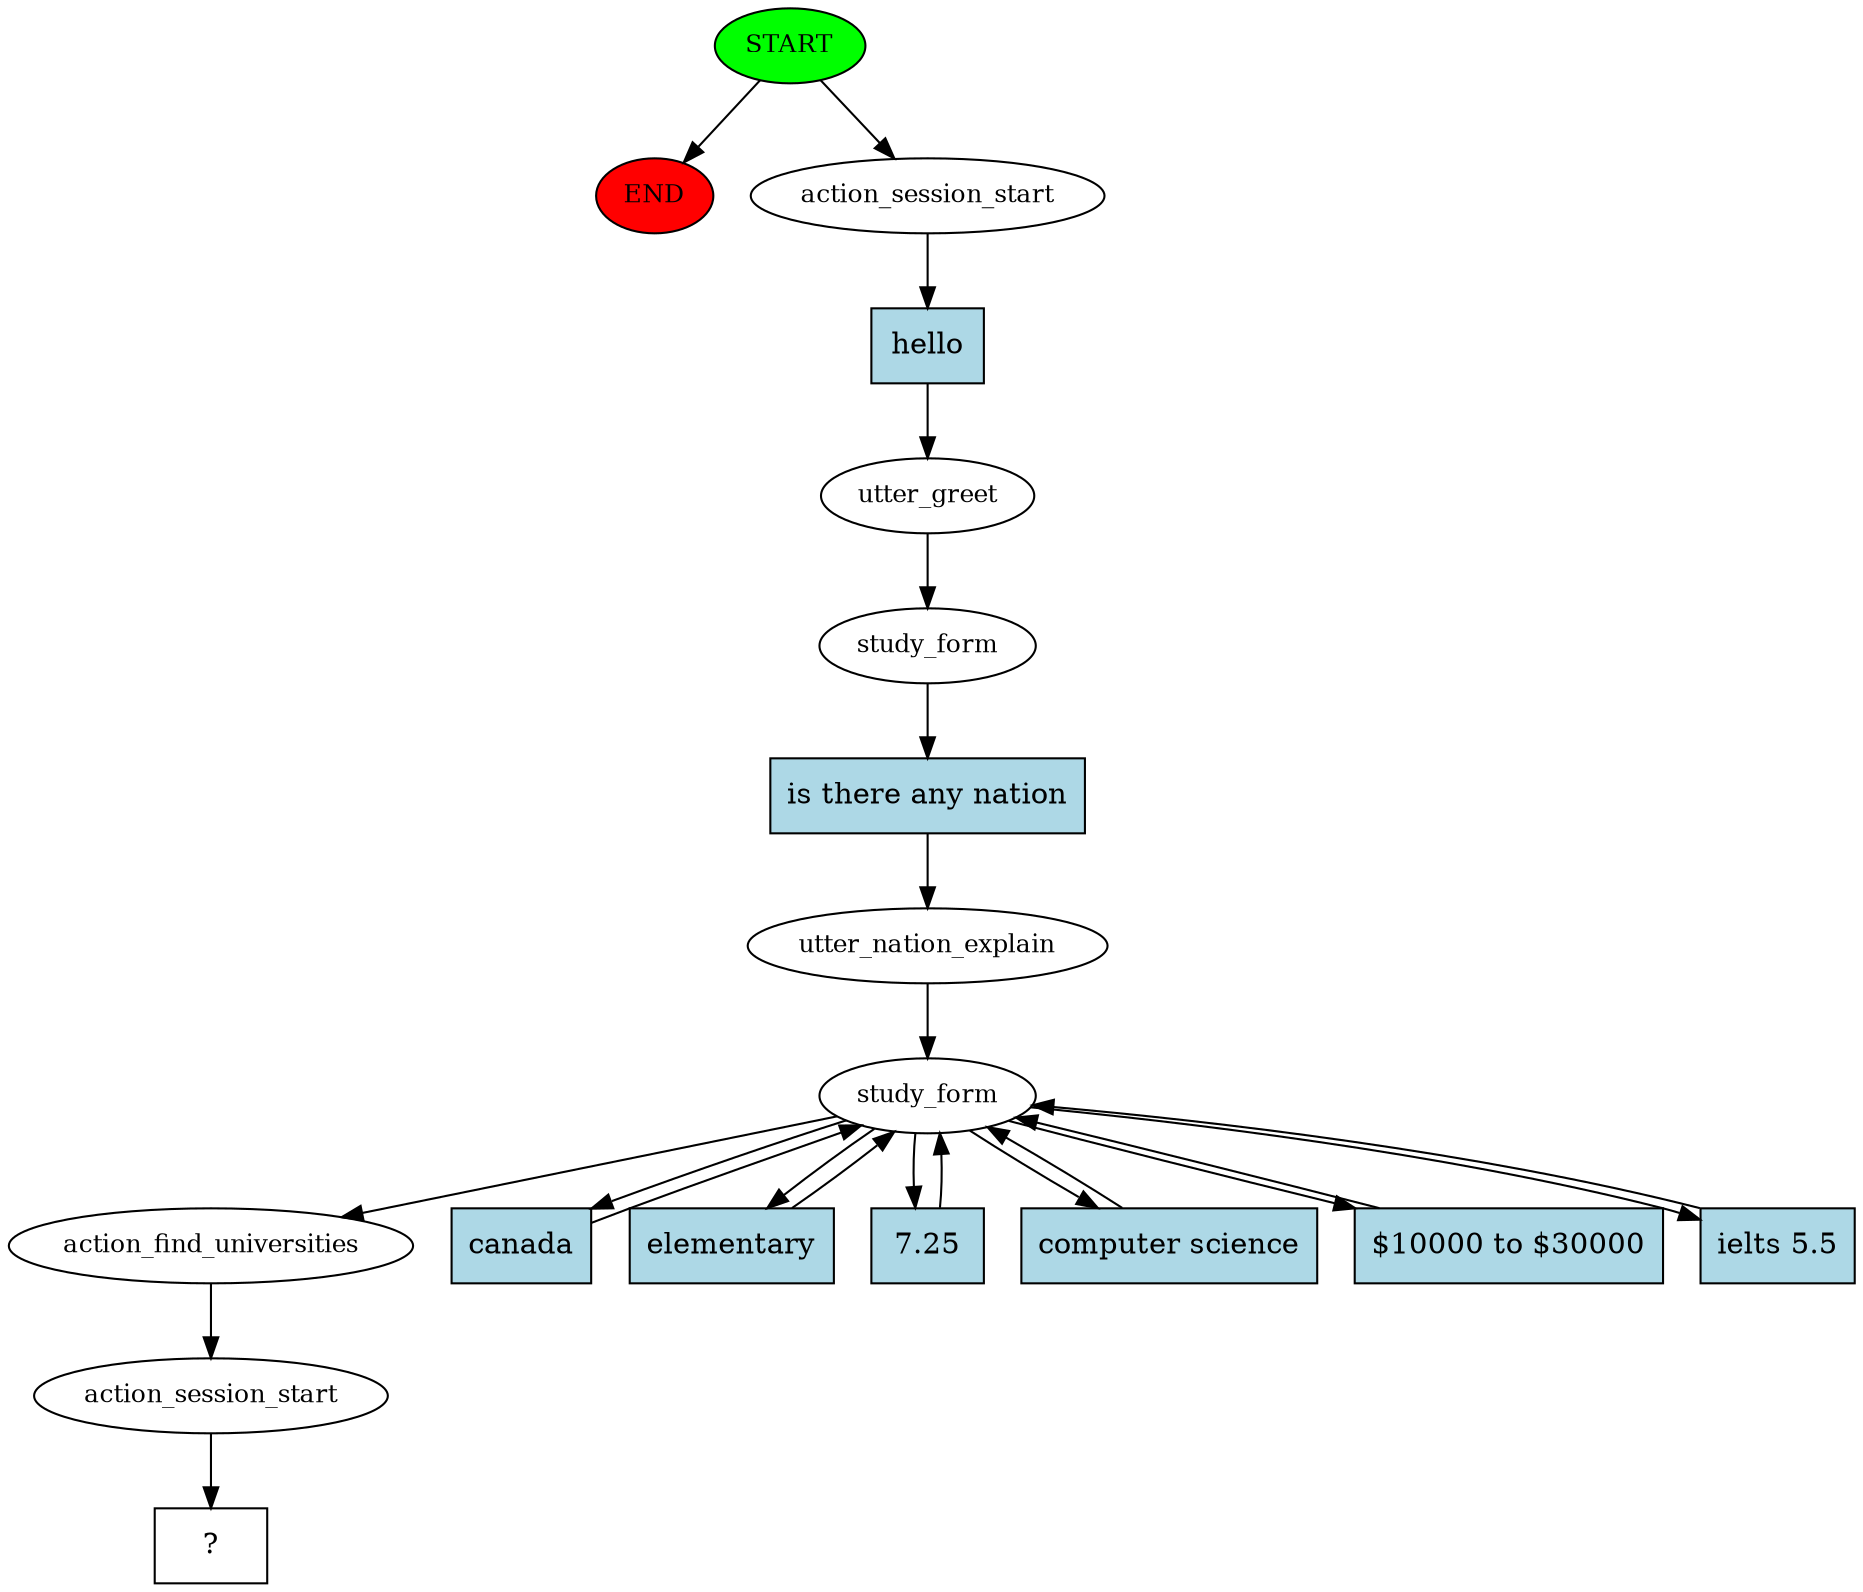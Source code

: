 digraph  {
0 [class="start active", fillcolor=green, fontsize=12, label=START, style=filled];
"-1" [class=end, fillcolor=red, fontsize=12, label=END, style=filled];
1 [class=active, fontsize=12, label=action_session_start];
2 [class=active, fontsize=12, label=utter_greet];
3 [class=active, fontsize=12, label=study_form];
4 [class=active, fontsize=12, label=utter_nation_explain];
5 [class=active, fontsize=12, label=study_form];
12 [class=active, fontsize=12, label=action_find_universities];
13 [class=active, fontsize=12, label=action_session_start];
14 [class="intent dashed active", label="  ?  ", shape=rect];
15 [class="intent active", fillcolor=lightblue, label=hello, shape=rect, style=filled];
16 [class="intent active", fillcolor=lightblue, label="is there any nation", shape=rect, style=filled];
17 [class="intent active", fillcolor=lightblue, label=canada, shape=rect, style=filled];
18 [class="intent active", fillcolor=lightblue, label=elementary, shape=rect, style=filled];
19 [class="intent active", fillcolor=lightblue, label="7.25", shape=rect, style=filled];
20 [class="intent active", fillcolor=lightblue, label="computer science", shape=rect, style=filled];
21 [class="intent active", fillcolor=lightblue, label="$10000 to $30000", shape=rect, style=filled];
22 [class="intent active", fillcolor=lightblue, label="ielts 5.5", shape=rect, style=filled];
0 -> "-1"  [class="", key=NONE, label=""];
0 -> 1  [class=active, key=NONE, label=""];
1 -> 15  [class=active, key=0];
2 -> 3  [class=active, key=NONE, label=""];
3 -> 16  [class=active, key=0];
4 -> 5  [class=active, key=NONE, label=""];
5 -> 12  [class=active, key=NONE, label=""];
5 -> 17  [class=active, key=0];
5 -> 18  [class=active, key=0];
5 -> 19  [class=active, key=0];
5 -> 20  [class=active, key=0];
5 -> 21  [class=active, key=0];
5 -> 22  [class=active, key=0];
12 -> 13  [class=active, key=NONE, label=""];
13 -> 14  [class=active, key=NONE, label=""];
15 -> 2  [class=active, key=0];
16 -> 4  [class=active, key=0];
17 -> 5  [class=active, key=0];
18 -> 5  [class=active, key=0];
19 -> 5  [class=active, key=0];
20 -> 5  [class=active, key=0];
21 -> 5  [class=active, key=0];
22 -> 5  [class=active, key=0];
}
